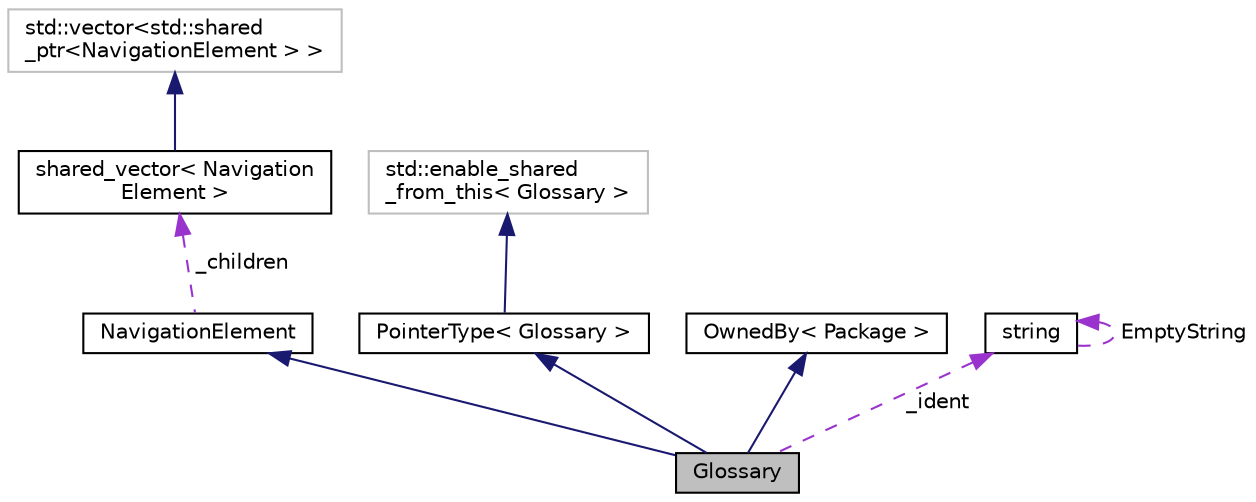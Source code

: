 digraph "Glossary"
{
  edge [fontname="Helvetica",fontsize="10",labelfontname="Helvetica",labelfontsize="10"];
  node [fontname="Helvetica",fontsize="10",shape=record];
  Node1 [label="Glossary",height=0.2,width=0.4,color="black", fillcolor="grey75", style="filled" fontcolor="black"];
  Node2 -> Node1 [dir="back",color="midnightblue",fontsize="10",style="solid",fontname="Helvetica"];
  Node2 [label="NavigationElement",height=0.2,width=0.4,color="black", fillcolor="white", style="filled",URL="$class_navigation_element.xhtml"];
  Node3 -> Node2 [dir="back",color="darkorchid3",fontsize="10",style="dashed",label=" _children" ,fontname="Helvetica"];
  Node3 [label="shared_vector\< Navigation\lElement \>",height=0.2,width=0.4,color="black", fillcolor="white", style="filled",URL="$classshared__vector.xhtml"];
  Node4 -> Node3 [dir="back",color="midnightblue",fontsize="10",style="solid",fontname="Helvetica"];
  Node4 [label="std::vector\<std::shared\l_ptr\<NavigationElement \> \>",height=0.2,width=0.4,color="grey75", fillcolor="white", style="filled"];
  Node5 -> Node1 [dir="back",color="midnightblue",fontsize="10",style="solid",fontname="Helvetica"];
  Node5 [label="PointerType\< Glossary \>",height=0.2,width=0.4,color="black", fillcolor="white", style="filled",URL="$class_pointer_type.xhtml"];
  Node6 -> Node5 [dir="back",color="midnightblue",fontsize="10",style="solid",fontname="Helvetica"];
  Node6 [label="std::enable_shared\l_from_this\< Glossary \>",height=0.2,width=0.4,color="grey75", fillcolor="white", style="filled"];
  Node7 -> Node1 [dir="back",color="midnightblue",fontsize="10",style="solid",fontname="Helvetica"];
  Node7 [label="OwnedBy\< Package \>",height=0.2,width=0.4,color="black", fillcolor="white", style="filled",URL="$class_owned_by.xhtml"];
  Node8 -> Node1 [dir="back",color="darkorchid3",fontsize="10",style="dashed",label=" _ident" ,fontname="Helvetica"];
  Node8 [label="string",height=0.2,width=0.4,color="black", fillcolor="white", style="filled",URL="$classstring.xhtml"];
  Node8 -> Node8 [dir="back",color="darkorchid3",fontsize="10",style="dashed",label=" EmptyString" ,fontname="Helvetica"];
}
